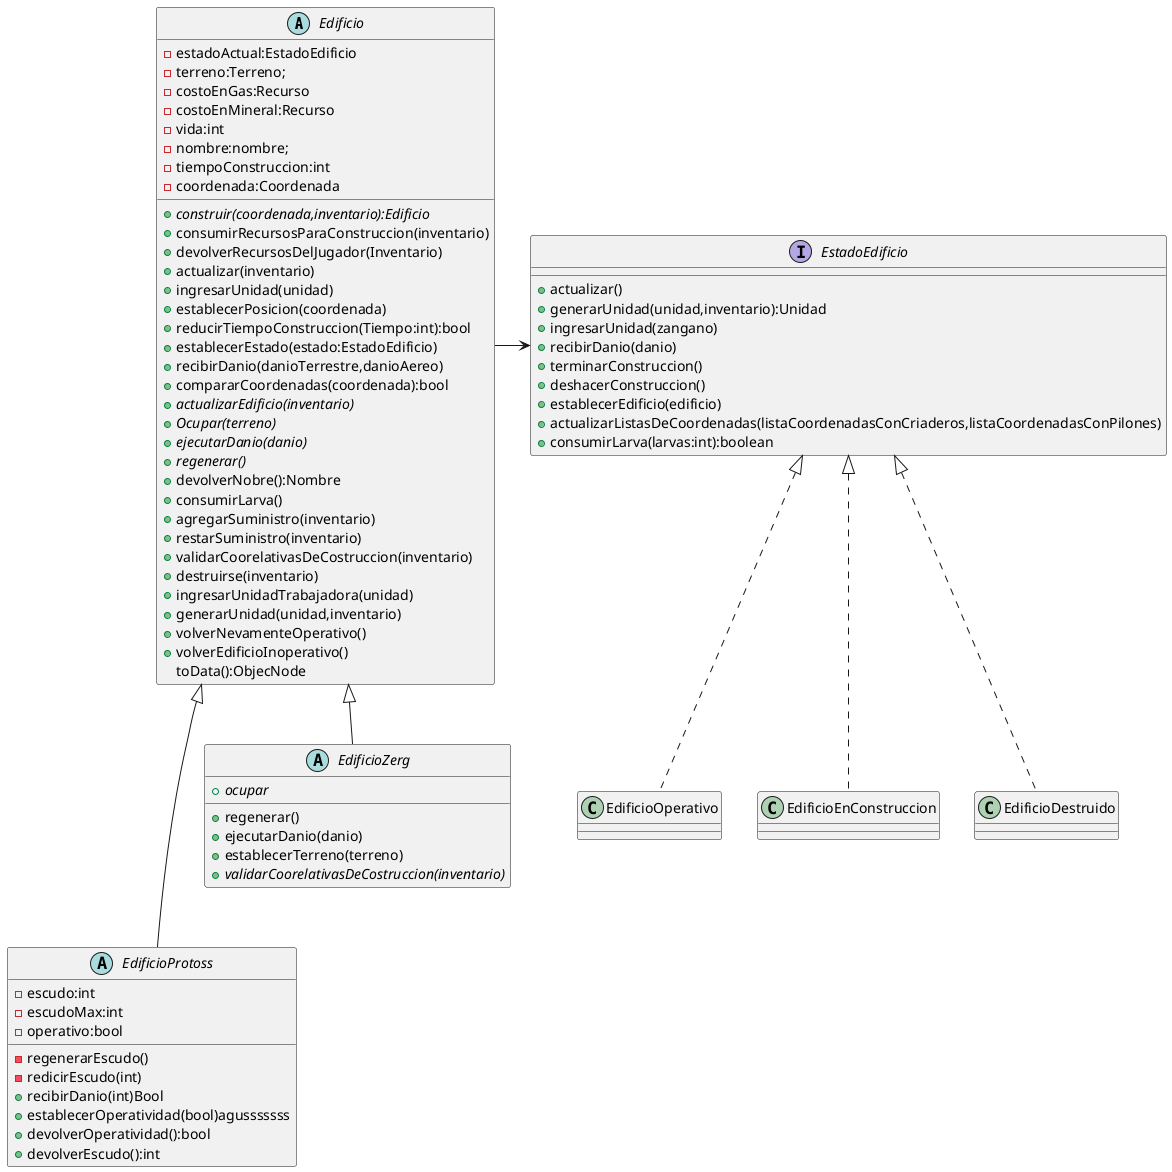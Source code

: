 @startuml
abstract Edificio{
-estadoActual:EstadoEdificio
-terreno:Terreno;
-costoEnGas:Recurso
-costoEnMineral:Recurso
-vida:int
-nombre:nombre;
-tiempoConstruccion:int
-coordenada:Coordenada

+{abstract}construir(coordenada,inventario):Edificio
+consumirRecursosParaConstruccion(inventario)
+devolverRecursosDelJugador(Inventario)
+actualizar(inventario)
+ingresarUnidad(unidad)
+establecerPosicion(coordenada)
+reducirTiempoConstruccion(Tiempo:int):bool
+establecerEstado(estado:EstadoEdificio)
+recibirDanio(danioTerrestre,danioAereo)
+compararCoordenadas(coordenada):bool
+{abstract}actualizarEdificio(inventario)
+{abstract}Ocupar(terreno)
+{abstract}ejecutarDanio(danio)
+{abstract}regenerar()
+devolverNobre():Nombre
+consumirLarva()
+agregarSuministro(inventario)
+restarSuministro(inventario)
+validarCoorelativasDeCostruccion(inventario)
+destruirse(inventario)
+ingresarUnidadTrabajadora(unidad)
+generarUnidad(unidad,inventario)
+volverNevamenteOperativo()
+volverEdificioInoperativo()
toData():ObjecNode
}


interface EstadoEdificio{
 +actualizar()
+generarUnidad(unidad,inventario):Unidad
+ingresarUnidad(zangano)
+recibirDanio(danio)
+terminarConstruccion()
+deshacerConstruccion()
+establecerEdificio(edificio)
+actualizarListasDeCoordenadas(listaCoordenadasConCriaderos,listaCoordenadasConPilones)
+consumirLarva(larvas:int):boolean
}


abstract EdificioProtoss{
-escudo:int
-escudoMax:int
-operativo:bool
-regenerarEscudo()
-redicirEscudo(int)
+recibirDanio(int)Bool
+establecerOperatividad(bool)agusssssss
+devolverOperatividad():bool
+devolverEscudo():int
}


abstract EdificioZerg{
+regenerar()
+ejecutarDanio(danio)
+establecerTerreno(terreno)
{abstract}+ocupar
{abstract}+validarCoorelativasDeCostruccion(inventario)
}
Edificio-> EstadoEdificio
EstadoEdificio <|..EdificioOperativo
EstadoEdificio <|..EdificioEnConstruccion
EstadoEdificio <|..EdificioDestruido
Edificio <|--- EdificioProtoss
Edificio <|-- EdificioZerg
@enduml